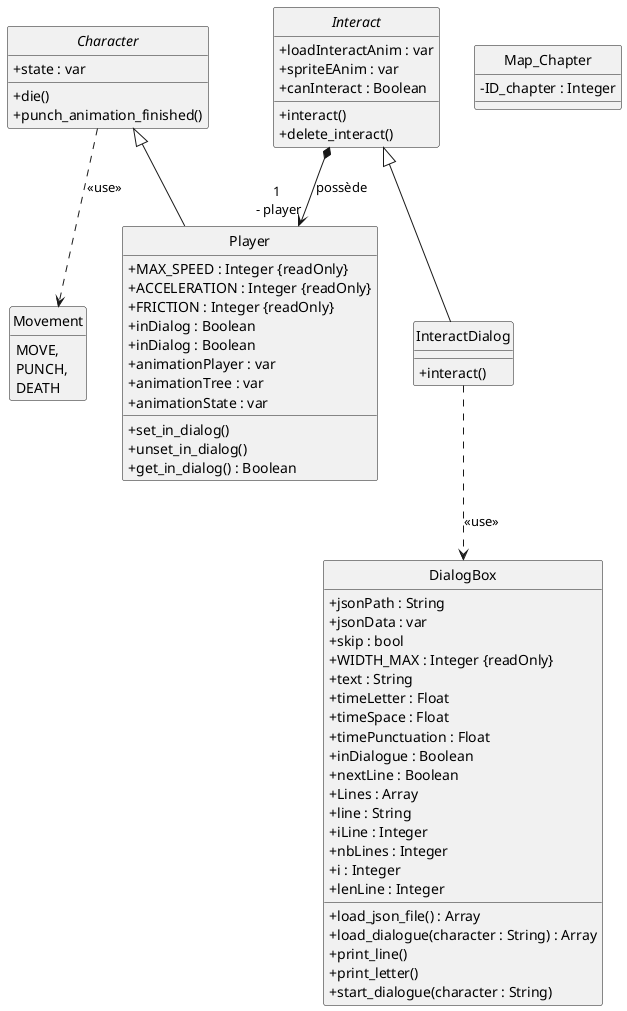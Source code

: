 @startuml

skinparam style strictuml
skinparam classAttributeIconSize 0
hide enum methods

class Player extends Character
{
    + MAX_SPEED : Integer {readOnly}
    + ACCELERATION : Integer {readOnly}
    + FRICTION : Integer {readOnly}
    + inDialog : Boolean
    + inDialog : Boolean
    + animationPlayer : var
    + animationTree : var
    + animationState : var
    + set_in_dialog()
    + unset_in_dialog()
    + get_in_dialog() : Boolean
}

abstract class Interact
{
    + loadInteractAnim : var
    + spriteEAnim : var
    + canInteract : Boolean
    + interact()
    + delete_interact()
}

class InteractDialog extends Interact
{
    + interact()
}

abstract class Character
{
    + state : var
    + die()
    + punch_animation_finished()
}

enum Movement
{
    MOVE,
    PUNCH,
    DEATH
}

class Map_Chapter
{
    - ID_chapter : Integer
}
class DialogBox
{
    + jsonPath : String
    + jsonData : var
    + skip : bool
    + WIDTH_MAX : Integer {readOnly}
    + text : String
    + timeLetter : Float
    + timeSpace : Float
    + timePunctuation : Float
    + inDialogue : Boolean
    + nextLine : Boolean
    + Lines : Array
    + line : String
    + iLine : Integer
    + nbLines : Integer
    + i : Integer
    + lenLine : Integer
    + load_json_file() : Array
    + load_dialogue(character : String) : Array
    + print_line()
    + print_letter()
    + start_dialogue(character : String)
}

Interact *--> "1\n - player" Player :possède

Character ..> Movement: <<use>>

InteractDialog ..> DialogBox: <<use>>



@enduml